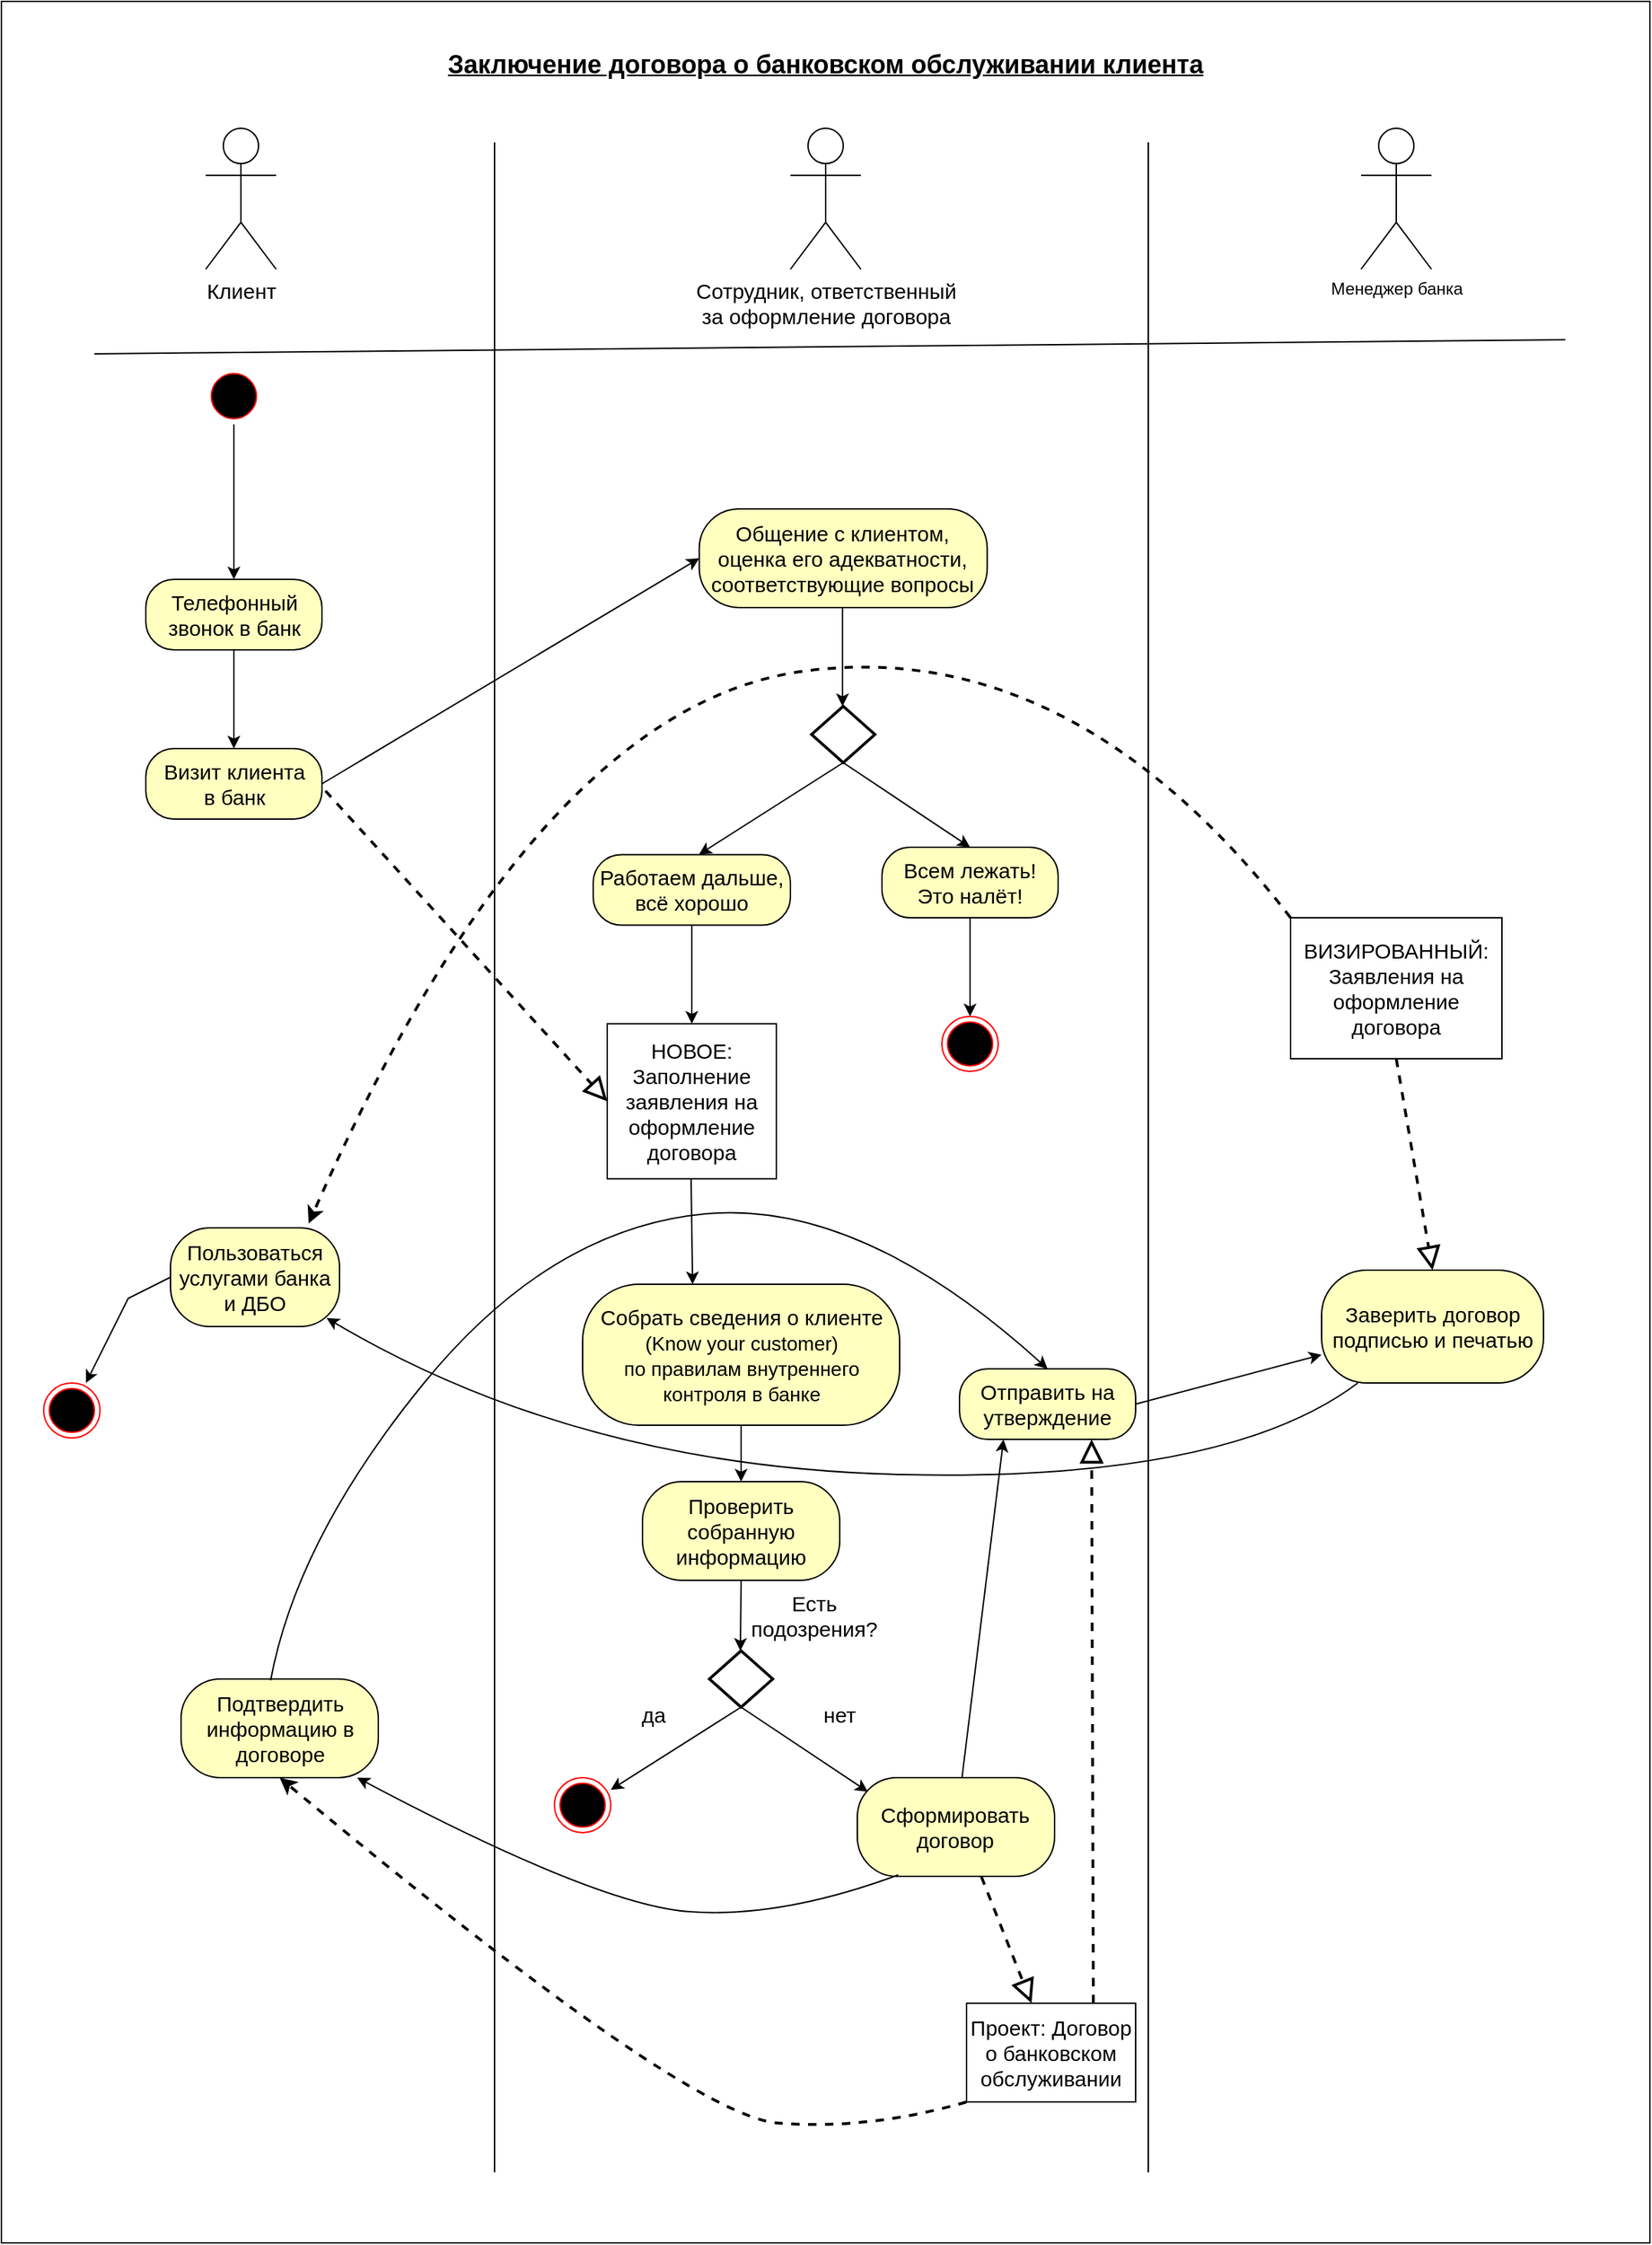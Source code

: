 <mxfile version="21.7.2" type="device">
  <diagram name="Страница — 1" id="ftlmEqtQ1bPmkgtfjlP5">
    <mxGraphModel dx="1977" dy="1668" grid="1" gridSize="10" guides="1" tooltips="1" connect="1" arrows="1" fold="1" page="1" pageScale="1" pageWidth="827" pageHeight="1169" math="0" shadow="0">
      <root>
        <mxCell id="0" />
        <mxCell id="1" parent="0" />
        <mxCell id="YdRSbALYKynTrTzePgQp-28" value="" style="rounded=0;whiteSpace=wrap;html=1;" parent="1" vertex="1">
          <mxGeometry x="-110" y="-180" width="1170" height="1590" as="geometry" />
        </mxCell>
        <mxCell id="dRvdo31Zzhb4LiU_Meu5-6" value="&lt;font style=&quot;font-size: 15px;&quot;&gt;Клиент&lt;/font&gt;" style="shape=umlActor;verticalLabelPosition=bottom;verticalAlign=top;html=1;outlineConnect=0;" parent="1" vertex="1">
          <mxGeometry x="35" y="-90" width="50" height="100" as="geometry" />
        </mxCell>
        <mxCell id="dRvdo31Zzhb4LiU_Meu5-7" value="&lt;font style=&quot;font-size: 15px;&quot;&gt;Сотрудник,&amp;nbsp;ответственный &lt;br&gt;за оформление договора&lt;/font&gt;" style="shape=umlActor;verticalLabelPosition=bottom;verticalAlign=top;html=1;outlineConnect=0;" parent="1" vertex="1">
          <mxGeometry x="450" y="-90" width="50" height="100" as="geometry" />
        </mxCell>
        <mxCell id="dRvdo31Zzhb4LiU_Meu5-8" value="Менеджер банка" style="shape=umlActor;verticalLabelPosition=bottom;verticalAlign=top;html=1;outlineConnect=0;" parent="1" vertex="1">
          <mxGeometry x="855" y="-90" width="50" height="100" as="geometry" />
        </mxCell>
        <mxCell id="mRTXcoQssGMNAOkWr5xy-7" value="" style="edgeStyle=orthogonalEdgeStyle;rounded=0;orthogonalLoop=1;jettySize=auto;html=1;" parent="1" source="dRvdo31Zzhb4LiU_Meu5-18" target="dRvdo31Zzhb4LiU_Meu5-29" edge="1">
          <mxGeometry relative="1" as="geometry" />
        </mxCell>
        <mxCell id="dRvdo31Zzhb4LiU_Meu5-18" value="&lt;div style=&quot;font-size: 15px;&quot;&gt;Телефонный звонок&amp;nbsp;&lt;span style=&quot;background-color: initial;&quot;&gt;в банк&lt;/span&gt;&lt;/div&gt;" style="rounded=1;whiteSpace=wrap;html=1;arcSize=40;fontColor=#000000;fillColor=#ffffc0;strokeColor=#000000;" parent="1" vertex="1">
          <mxGeometry x="-7.5" y="230" width="125" height="50" as="geometry" />
        </mxCell>
        <mxCell id="dRvdo31Zzhb4LiU_Meu5-21" value="&lt;font style=&quot;font-size: 15px;&quot;&gt;НОВОЕ: Заполнение заявления на оформление договора&lt;/font&gt;" style="html=1;whiteSpace=wrap;" parent="1" vertex="1">
          <mxGeometry x="319.99" y="545.2" width="120.01" height="110" as="geometry" />
        </mxCell>
        <mxCell id="dRvdo31Zzhb4LiU_Meu5-24" value="&lt;b&gt;Заключение договора о банковском обслуживании клиента&lt;/b&gt;" style="text;html=1;strokeColor=none;fillColor=none;align=center;verticalAlign=middle;whiteSpace=wrap;rounded=0;fontSize=18;fontStyle=4" parent="1" vertex="1">
          <mxGeometry x="200" y="-150" width="550" height="30" as="geometry" />
        </mxCell>
        <mxCell id="mRTXcoQssGMNAOkWr5xy-41" style="edgeStyle=orthogonalEdgeStyle;rounded=0;orthogonalLoop=1;jettySize=auto;html=1;" parent="1" source="dRvdo31Zzhb4LiU_Meu5-27" target="mRTXcoQssGMNAOkWr5xy-40" edge="1">
          <mxGeometry relative="1" as="geometry" />
        </mxCell>
        <mxCell id="dRvdo31Zzhb4LiU_Meu5-27" value="&lt;div style=&quot;font-size: 15px;&quot;&gt;Собрать сведения о клиенте&lt;br style=&quot;border-color: var(--border-color); font-size: 14px;&quot;&gt;&lt;span style=&quot;font-size: 14px;&quot;&gt;(Know your customer)&lt;/span&gt;&lt;br style=&quot;border-color: var(--border-color); font-size: 14px;&quot;&gt;&lt;span style=&quot;font-size: 14px;&quot;&gt;по правилам внутреннего&lt;/span&gt;&lt;br style=&quot;border-color: var(--border-color); font-size: 14px;&quot;&gt;&lt;span style=&quot;font-size: 14px;&quot;&gt;контроля в банке&lt;/span&gt;&lt;br&gt;&lt;/div&gt;" style="rounded=1;whiteSpace=wrap;html=1;arcSize=40;fontColor=#000000;fillColor=#ffffc0;strokeColor=#000000;" parent="1" vertex="1">
          <mxGeometry x="302.5" y="730" width="225.01" height="100" as="geometry" />
        </mxCell>
        <mxCell id="dRvdo31Zzhb4LiU_Meu5-29" value="&lt;div style=&quot;font-size: 15px;&quot;&gt;Визит клиента в&lt;span style=&quot;background-color: initial;&quot;&gt;&amp;nbsp;банк&lt;/span&gt;&lt;/div&gt;" style="rounded=1;whiteSpace=wrap;html=1;arcSize=40;fontColor=#000000;fillColor=#ffffc0;strokeColor=#000000;" parent="1" vertex="1">
          <mxGeometry x="-7.5" y="350" width="125" height="50" as="geometry" />
        </mxCell>
        <mxCell id="mRTXcoQssGMNAOkWr5xy-3" value="" style="endArrow=block;dashed=1;endFill=0;endSize=12;html=1;rounded=0;strokeWidth=2;entryX=0;entryY=0.5;entryDx=0;entryDy=0;" parent="1" target="dRvdo31Zzhb4LiU_Meu5-21" edge="1">
          <mxGeometry width="160" relative="1" as="geometry">
            <mxPoint x="120" y="380" as="sourcePoint" />
            <mxPoint x="370" y="374.47" as="targetPoint" />
          </mxGeometry>
        </mxCell>
        <mxCell id="mRTXcoQssGMNAOkWr5xy-4" value="&lt;div style=&quot;font-size: 15px;&quot;&gt;Общение с клиентом, оценка его адекватности, соответствующие вопросы&lt;/div&gt;" style="rounded=1;whiteSpace=wrap;html=1;arcSize=40;fontColor=#000000;fillColor=#ffffc0;strokeColor=#000000;" parent="1" vertex="1">
          <mxGeometry x="385.31" y="180" width="204.37" height="70" as="geometry" />
        </mxCell>
        <mxCell id="mRTXcoQssGMNAOkWr5xy-8" value="" style="endArrow=classic;html=1;rounded=0;endFill=1;strokeWidth=1;exitX=1;exitY=0.5;exitDx=0;exitDy=0;entryX=0;entryY=0.5;entryDx=0;entryDy=0;" parent="1" source="dRvdo31Zzhb4LiU_Meu5-29" target="mRTXcoQssGMNAOkWr5xy-4" edge="1">
          <mxGeometry width="50" height="50" relative="1" as="geometry">
            <mxPoint x="280" y="270" as="sourcePoint" />
            <mxPoint x="280" y="340" as="targetPoint" />
          </mxGeometry>
        </mxCell>
        <mxCell id="mRTXcoQssGMNAOkWr5xy-9" value="" style="endArrow=classic;html=1;rounded=0;endFill=1;strokeWidth=1;" parent="1" edge="1">
          <mxGeometry width="50" height="50" relative="1" as="geometry">
            <mxPoint x="486.97" y="250" as="sourcePoint" />
            <mxPoint x="486.97" y="320" as="targetPoint" />
          </mxGeometry>
        </mxCell>
        <mxCell id="mRTXcoQssGMNAOkWr5xy-14" value="" style="endArrow=classic;html=1;rounded=0;endFill=1;strokeWidth=1;exitX=0.5;exitY=1;exitDx=0;exitDy=0;exitPerimeter=0;" parent="1" source="mRTXcoQssGMNAOkWr5xy-31" edge="1">
          <mxGeometry width="50" height="50" relative="1" as="geometry">
            <mxPoint x="490.955" y="360.0" as="sourcePoint" />
            <mxPoint x="385.01" y="425.2" as="targetPoint" />
          </mxGeometry>
        </mxCell>
        <mxCell id="mRTXcoQssGMNAOkWr5xy-16" value="" style="endArrow=classic;html=1;rounded=0;endFill=1;strokeWidth=1;exitX=0.5;exitY=1;exitDx=0;exitDy=0;exitPerimeter=0;" parent="1" source="mRTXcoQssGMNAOkWr5xy-31" edge="1">
          <mxGeometry width="50" height="50" relative="1" as="geometry">
            <mxPoint x="482.5" y="360" as="sourcePoint" />
            <mxPoint x="577.5" y="420" as="targetPoint" />
          </mxGeometry>
        </mxCell>
        <mxCell id="mRTXcoQssGMNAOkWr5xy-19" style="edgeStyle=orthogonalEdgeStyle;rounded=0;orthogonalLoop=1;jettySize=auto;html=1;entryX=0.5;entryY=0;entryDx=0;entryDy=0;" parent="1" source="mRTXcoQssGMNAOkWr5xy-17" target="dRvdo31Zzhb4LiU_Meu5-21" edge="1">
          <mxGeometry relative="1" as="geometry" />
        </mxCell>
        <mxCell id="mRTXcoQssGMNAOkWr5xy-17" value="&lt;div style=&quot;font-size: 15px;&quot;&gt;&lt;font style=&quot;font-size: 15px;&quot;&gt;Работаем дальше,&lt;/font&gt;&lt;/div&gt;&lt;font style=&quot;font-size: 15px;&quot;&gt;всё хорошо&lt;/font&gt;" style="rounded=1;whiteSpace=wrap;html=1;arcSize=40;fontColor=#000000;fillColor=#ffffc0;strokeColor=#000000;" parent="1" vertex="1">
          <mxGeometry x="310" y="425.2" width="140" height="50" as="geometry" />
        </mxCell>
        <mxCell id="mRTXcoQssGMNAOkWr5xy-27" style="edgeStyle=orthogonalEdgeStyle;rounded=0;orthogonalLoop=1;jettySize=auto;html=1;" parent="1" source="mRTXcoQssGMNAOkWr5xy-20" target="mRTXcoQssGMNAOkWr5xy-21" edge="1">
          <mxGeometry relative="1" as="geometry" />
        </mxCell>
        <mxCell id="mRTXcoQssGMNAOkWr5xy-20" value="&lt;font style=&quot;font-size: 15px;&quot;&gt;Всем лежать!&lt;br&gt;Это налёт!&lt;br&gt;&lt;/font&gt;" style="rounded=1;whiteSpace=wrap;html=1;arcSize=40;fontColor=#000000;fillColor=#ffffc0;strokeColor=#000000;" parent="1" vertex="1">
          <mxGeometry x="514.99" y="420" width="125" height="50" as="geometry" />
        </mxCell>
        <mxCell id="mRTXcoQssGMNAOkWr5xy-21" value="" style="ellipse;html=1;shape=endState;fillColor=#000000;strokeColor=#ff0000;" parent="1" vertex="1">
          <mxGeometry x="557.49" y="540" width="40" height="39" as="geometry" />
        </mxCell>
        <mxCell id="mRTXcoQssGMNAOkWr5xy-28" style="edgeStyle=orthogonalEdgeStyle;rounded=0;orthogonalLoop=1;jettySize=auto;html=1;entryX=0.5;entryY=0;entryDx=0;entryDy=0;" parent="1" source="mRTXcoQssGMNAOkWr5xy-24" target="dRvdo31Zzhb4LiU_Meu5-18" edge="1">
          <mxGeometry relative="1" as="geometry" />
        </mxCell>
        <mxCell id="mRTXcoQssGMNAOkWr5xy-24" value="" style="ellipse;html=1;shape=startState;fillColor=#000000;strokeColor=#ff0000;" parent="1" vertex="1">
          <mxGeometry x="35" y="80" width="40" height="40" as="geometry" />
        </mxCell>
        <mxCell id="mRTXcoQssGMNAOkWr5xy-30" value="&lt;font style=&quot;font-size: 15px;&quot;&gt;ВИЗИРОВАННЫЙ: Заявления на оформление договора&lt;/font&gt;" style="html=1;whiteSpace=wrap;" parent="1" vertex="1">
          <mxGeometry x="805" y="470" width="150" height="100" as="geometry" />
        </mxCell>
        <mxCell id="mRTXcoQssGMNAOkWr5xy-31" value="" style="strokeWidth=2;html=1;shape=mxgraph.flowchart.decision;whiteSpace=wrap;" parent="1" vertex="1">
          <mxGeometry x="464.99" y="320" width="45" height="40" as="geometry" />
        </mxCell>
        <mxCell id="mRTXcoQssGMNAOkWr5xy-34" value="" style="endArrow=none;html=1;rounded=0;" parent="1" edge="1">
          <mxGeometry width="50" height="50" relative="1" as="geometry">
            <mxPoint x="240" y="1360" as="sourcePoint" />
            <mxPoint x="240" y="-80" as="targetPoint" />
          </mxGeometry>
        </mxCell>
        <mxCell id="mRTXcoQssGMNAOkWr5xy-35" value="" style="endArrow=none;html=1;rounded=0;" parent="1" edge="1">
          <mxGeometry width="50" height="50" relative="1" as="geometry">
            <mxPoint x="704" y="1360" as="sourcePoint" />
            <mxPoint x="704" y="-80" as="targetPoint" />
          </mxGeometry>
        </mxCell>
        <mxCell id="mRTXcoQssGMNAOkWr5xy-36" value="" style="endArrow=none;html=1;rounded=0;" parent="1" edge="1">
          <mxGeometry width="50" height="50" relative="1" as="geometry">
            <mxPoint x="-44" y="70" as="sourcePoint" />
            <mxPoint x="1000" y="60" as="targetPoint" />
          </mxGeometry>
        </mxCell>
        <mxCell id="mRTXcoQssGMNAOkWr5xy-38" value="" style="endArrow=classic;html=1;rounded=0;endFill=1;strokeWidth=1;entryX=0.347;entryY=0;entryDx=0;entryDy=0;entryPerimeter=0;" parent="1" target="dRvdo31Zzhb4LiU_Meu5-27" edge="1">
          <mxGeometry width="50" height="50" relative="1" as="geometry">
            <mxPoint x="379.49" y="655.2" as="sourcePoint" />
            <mxPoint x="379.49" y="725.2" as="targetPoint" />
          </mxGeometry>
        </mxCell>
        <mxCell id="mRTXcoQssGMNAOkWr5xy-40" value="&lt;font style=&quot;font-size: 15px;&quot;&gt;Проверить собранную информацию&lt;/font&gt;" style="rounded=1;whiteSpace=wrap;html=1;arcSize=40;fontColor=#000000;fillColor=#ffffc0;strokeColor=#000000;" parent="1" vertex="1">
          <mxGeometry x="345.01" y="870" width="140" height="70" as="geometry" />
        </mxCell>
        <mxCell id="mRTXcoQssGMNAOkWr5xy-42" value="" style="endArrow=classic;html=1;rounded=0;endFill=1;strokeWidth=1;exitX=0.5;exitY=1;exitDx=0;exitDy=0;" parent="1" source="mRTXcoQssGMNAOkWr5xy-40" edge="1">
          <mxGeometry width="50" height="50" relative="1" as="geometry">
            <mxPoint x="414.46" y="920" as="sourcePoint" />
            <mxPoint x="414.46" y="990" as="targetPoint" />
          </mxGeometry>
        </mxCell>
        <mxCell id="mRTXcoQssGMNAOkWr5xy-43" value="" style="endArrow=classic;html=1;rounded=0;endFill=1;strokeWidth=1;exitX=0.5;exitY=1;exitDx=0;exitDy=0;exitPerimeter=0;entryX=1;entryY=0.221;entryDx=0;entryDy=0;entryPerimeter=0;" parent="1" source="mRTXcoQssGMNAOkWr5xy-45" target="mRTXcoQssGMNAOkWr5xy-50" edge="1">
          <mxGeometry width="50" height="50" relative="1" as="geometry">
            <mxPoint x="418.445" y="1030" as="sourcePoint" />
            <mxPoint x="312.5" y="1095.2" as="targetPoint" />
          </mxGeometry>
        </mxCell>
        <mxCell id="mRTXcoQssGMNAOkWr5xy-44" value="" style="endArrow=classic;html=1;rounded=0;endFill=1;strokeWidth=1;exitX=0.5;exitY=1;exitDx=0;exitDy=0;exitPerimeter=0;" parent="1" source="mRTXcoQssGMNAOkWr5xy-45" edge="1">
          <mxGeometry width="50" height="50" relative="1" as="geometry">
            <mxPoint x="409.99" y="1030" as="sourcePoint" />
            <mxPoint x="504.99" y="1090" as="targetPoint" />
          </mxGeometry>
        </mxCell>
        <mxCell id="mRTXcoQssGMNAOkWr5xy-45" value="" style="strokeWidth=2;html=1;shape=mxgraph.flowchart.decision;whiteSpace=wrap;" parent="1" vertex="1">
          <mxGeometry x="392.48" y="990" width="45" height="40" as="geometry" />
        </mxCell>
        <mxCell id="mRTXcoQssGMNAOkWr5xy-46" value="&lt;font style=&quot;font-size: 15px;&quot;&gt;Есть подозрения?&lt;/font&gt;" style="text;html=1;strokeColor=none;fillColor=none;align=center;verticalAlign=middle;whiteSpace=wrap;rounded=0;" parent="1" vertex="1">
          <mxGeometry x="437.48" y="950" width="60" height="30" as="geometry" />
        </mxCell>
        <mxCell id="mRTXcoQssGMNAOkWr5xy-48" value="да" style="text;html=1;strokeColor=none;fillColor=none;align=center;verticalAlign=middle;whiteSpace=wrap;rounded=0;fontSize=15;" parent="1" vertex="1">
          <mxGeometry x="322.5" y="1020" width="60" height="30" as="geometry" />
        </mxCell>
        <mxCell id="mRTXcoQssGMNAOkWr5xy-49" value="нет" style="text;html=1;strokeColor=none;fillColor=none;align=center;verticalAlign=middle;whiteSpace=wrap;rounded=0;fontSize=15;" parent="1" vertex="1">
          <mxGeometry x="454.99" y="1020" width="60" height="30" as="geometry" />
        </mxCell>
        <mxCell id="mRTXcoQssGMNAOkWr5xy-50" value="" style="ellipse;html=1;shape=endState;fillColor=#000000;strokeColor=#ff0000;" parent="1" vertex="1">
          <mxGeometry x="282.5" y="1080" width="40" height="39" as="geometry" />
        </mxCell>
        <mxCell id="YdRSbALYKynTrTzePgQp-2" value="&lt;font style=&quot;font-size: 15px;&quot;&gt;Сформировать договор&lt;/font&gt;" style="rounded=1;whiteSpace=wrap;html=1;arcSize=40;fontColor=#000000;fillColor=#ffffc0;strokeColor=#000000;" parent="1" vertex="1">
          <mxGeometry x="497.48" y="1080" width="140" height="70" as="geometry" />
        </mxCell>
        <mxCell id="YdRSbALYKynTrTzePgQp-3" value="&lt;font style=&quot;font-size: 15px;&quot;&gt;Проект: Договор о банковском обслуживании&lt;/font&gt;" style="html=1;whiteSpace=wrap;" parent="1" vertex="1">
          <mxGeometry x="575" y="1240" width="120" height="70" as="geometry" />
        </mxCell>
        <mxCell id="YdRSbALYKynTrTzePgQp-4" value="" style="endArrow=block;dashed=1;endFill=0;endSize=12;html=1;rounded=0;strokeWidth=2;exitX=0.629;exitY=1.004;exitDx=0;exitDy=0;exitPerimeter=0;" parent="1" source="YdRSbALYKynTrTzePgQp-2" target="YdRSbALYKynTrTzePgQp-3" edge="1">
          <mxGeometry width="160" relative="1" as="geometry">
            <mxPoint x="602.8" y="1010" as="sourcePoint" />
            <mxPoint x="650.0" y="1230" as="targetPoint" />
          </mxGeometry>
        </mxCell>
        <mxCell id="YdRSbALYKynTrTzePgQp-6" value="" style="endArrow=classic;html=1;rounded=0;endFill=1;strokeWidth=1;entryX=0.25;entryY=1;entryDx=0;entryDy=0;" parent="1" source="YdRSbALYKynTrTzePgQp-2" target="YdRSbALYKynTrTzePgQp-7" edge="1">
          <mxGeometry width="50" height="50" relative="1" as="geometry">
            <mxPoint x="782.5" y="1030" as="sourcePoint" />
            <mxPoint x="822.5" y="1040" as="targetPoint" />
          </mxGeometry>
        </mxCell>
        <mxCell id="YdRSbALYKynTrTzePgQp-7" value="&lt;div style=&quot;font-size: 15px;&quot;&gt;Отправить на утверждение&lt;/div&gt;" style="rounded=1;whiteSpace=wrap;html=1;arcSize=40;fontColor=#000000;fillColor=#ffffc0;strokeColor=#000000;" parent="1" vertex="1">
          <mxGeometry x="570" y="790" width="125" height="50" as="geometry" />
        </mxCell>
        <mxCell id="YdRSbALYKynTrTzePgQp-8" value="" style="curved=1;endArrow=classic;html=1;rounded=0;exitX=0.207;exitY=0.986;exitDx=0;exitDy=0;exitPerimeter=0;" parent="1" source="YdRSbALYKynTrTzePgQp-2" edge="1">
          <mxGeometry width="50" height="50" relative="1" as="geometry">
            <mxPoint x="385.31" y="1150" as="sourcePoint" />
            <mxPoint x="142.5" y="1080" as="targetPoint" />
            <Array as="points">
              <mxPoint x="442.5" y="1180" />
              <mxPoint x="312.5" y="1170" />
            </Array>
          </mxGeometry>
        </mxCell>
        <mxCell id="YdRSbALYKynTrTzePgQp-10" value="&lt;font style=&quot;font-size: 15px;&quot;&gt;Подтвердить информацию в договоре&lt;/font&gt;" style="rounded=1;whiteSpace=wrap;html=1;arcSize=40;fontColor=#000000;fillColor=#ffffc0;strokeColor=#000000;" parent="1" vertex="1">
          <mxGeometry x="17.5" y="1010" width="140" height="70" as="geometry" />
        </mxCell>
        <mxCell id="YdRSbALYKynTrTzePgQp-13" value="" style="curved=1;endArrow=classic;html=1;rounded=0;dashed=1;strokeWidth=2;entryX=0.5;entryY=1;entryDx=0;entryDy=0;exitX=0;exitY=1;exitDx=0;exitDy=0;" parent="1" source="YdRSbALYKynTrTzePgQp-3" target="YdRSbALYKynTrTzePgQp-10" edge="1">
          <mxGeometry width="50" height="50" relative="1" as="geometry">
            <mxPoint x="590" y="1299" as="sourcePoint" />
            <mxPoint x="206.18" y="1230" as="targetPoint" />
            <Array as="points">
              <mxPoint x="506.18" y="1330" />
              <mxPoint x="376.18" y="1320" />
            </Array>
          </mxGeometry>
        </mxCell>
        <mxCell id="YdRSbALYKynTrTzePgQp-14" value="" style="endArrow=block;dashed=1;endFill=0;endSize=12;html=1;rounded=0;strokeWidth=2;entryX=0.75;entryY=1;entryDx=0;entryDy=0;exitX=0.75;exitY=0;exitDx=0;exitDy=0;" parent="1" source="YdRSbALYKynTrTzePgQp-3" target="YdRSbALYKynTrTzePgQp-7" edge="1">
          <mxGeometry width="160" relative="1" as="geometry">
            <mxPoint x="760" y="1230" as="sourcePoint" />
            <mxPoint x="824.0" y="1310" as="targetPoint" />
          </mxGeometry>
        </mxCell>
        <mxCell id="YdRSbALYKynTrTzePgQp-15" value="Заверить договор подписью и печатью" style="rounded=1;whiteSpace=wrap;html=1;arcSize=40;fontColor=#000000;fillColor=#ffffc0;strokeColor=#000000;fontSize=15;" parent="1" vertex="1">
          <mxGeometry x="827" y="720" width="157.5" height="80" as="geometry" />
        </mxCell>
        <mxCell id="YdRSbALYKynTrTzePgQp-16" value="" style="endArrow=classic;html=1;rounded=0;endFill=1;strokeWidth=1;exitX=1;exitY=0.5;exitDx=0;exitDy=0;entryX=0;entryY=0.75;entryDx=0;entryDy=0;" parent="1" source="YdRSbALYKynTrTzePgQp-7" target="YdRSbALYKynTrTzePgQp-15" edge="1">
          <mxGeometry width="50" height="50" relative="1" as="geometry">
            <mxPoint x="770" y="838" as="sourcePoint" />
            <mxPoint x="770" y="908" as="targetPoint" />
          </mxGeometry>
        </mxCell>
        <mxCell id="YdRSbALYKynTrTzePgQp-17" value="" style="endArrow=block;dashed=1;endFill=0;endSize=12;html=1;rounded=0;strokeWidth=2;exitX=0.5;exitY=1;exitDx=0;exitDy=0;entryX=0.5;entryY=0;entryDx=0;entryDy=0;" parent="1" source="mRTXcoQssGMNAOkWr5xy-30" target="YdRSbALYKynTrTzePgQp-15" edge="1">
          <mxGeometry width="160" relative="1" as="geometry">
            <mxPoint x="827" y="640" as="sourcePoint" />
            <mxPoint x="862" y="730" as="targetPoint" />
          </mxGeometry>
        </mxCell>
        <mxCell id="YdRSbALYKynTrTzePgQp-18" value="" style="curved=1;endArrow=classic;html=1;rounded=0;exitX=0;exitY=0;exitDx=0;exitDy=0;dashed=1;strokeWidth=2;entryX=0.817;entryY=-0.044;entryDx=0;entryDy=0;entryPerimeter=0;" parent="1" source="mRTXcoQssGMNAOkWr5xy-30" target="YdRSbALYKynTrTzePgQp-20" edge="1">
          <mxGeometry width="50" height="50" relative="1" as="geometry">
            <mxPoint x="753.5" y="699" as="sourcePoint" />
            <mxPoint x="130" y="710" as="targetPoint" />
            <Array as="points">
              <mxPoint x="650" y="270" />
              <mxPoint x="270" y="320" />
            </Array>
          </mxGeometry>
        </mxCell>
        <mxCell id="YdRSbALYKynTrTzePgQp-19" value="" style="curved=1;endArrow=classic;html=1;rounded=0;entryX=0.923;entryY=0.913;entryDx=0;entryDy=0;entryPerimeter=0;" parent="1" source="YdRSbALYKynTrTzePgQp-15" target="YdRSbALYKynTrTzePgQp-20" edge="1">
          <mxGeometry width="50" height="50" relative="1" as="geometry">
            <mxPoint x="838.49" y="819" as="sourcePoint" />
            <mxPoint x="140" y="770" as="targetPoint" />
            <Array as="points">
              <mxPoint x="760" y="870" />
              <mxPoint x="300" y="860" />
            </Array>
          </mxGeometry>
        </mxCell>
        <mxCell id="YdRSbALYKynTrTzePgQp-20" value="&lt;div style=&quot;font-size: 15px;&quot;&gt;Пользоваться услугами банка и ДБО&lt;/div&gt;" style="rounded=1;whiteSpace=wrap;html=1;arcSize=40;fontColor=#000000;fillColor=#ffffc0;strokeColor=#000000;" parent="1" vertex="1">
          <mxGeometry x="10" y="690" width="120" height="70" as="geometry" />
        </mxCell>
        <mxCell id="YdRSbALYKynTrTzePgQp-23" value="" style="curved=1;endArrow=classic;html=1;rounded=0;strokeWidth=1;exitX=0.454;exitY=0.014;exitDx=0;exitDy=0;exitPerimeter=0;entryX=0.5;entryY=0;entryDx=0;entryDy=0;" parent="1" source="YdRSbALYKynTrTzePgQp-10" target="YdRSbALYKynTrTzePgQp-7" edge="1">
          <mxGeometry width="50" height="50" relative="1" as="geometry">
            <mxPoint x="130" y="940" as="sourcePoint" />
            <mxPoint x="430" y="670" as="targetPoint" />
            <Array as="points">
              <mxPoint x="100" y="910" />
              <mxPoint x="280" y="690" />
              <mxPoint x="500" y="670" />
            </Array>
          </mxGeometry>
        </mxCell>
        <mxCell id="YdRSbALYKynTrTzePgQp-25" value="" style="ellipse;html=1;shape=endState;fillColor=#000000;strokeColor=#ff0000;" parent="1" vertex="1">
          <mxGeometry x="-80" y="800" width="40" height="39" as="geometry" />
        </mxCell>
        <mxCell id="YdRSbALYKynTrTzePgQp-26" value="" style="endArrow=classic;html=1;rounded=0;endFill=1;strokeWidth=1;exitX=0;exitY=0.5;exitDx=0;exitDy=0;" parent="1" source="YdRSbALYKynTrTzePgQp-20" edge="1">
          <mxGeometry width="50" height="50" relative="1" as="geometry">
            <mxPoint x="117.5" y="600" as="sourcePoint" />
            <mxPoint x="-50" y="800" as="targetPoint" />
            <Array as="points">
              <mxPoint x="-20" y="740" />
            </Array>
          </mxGeometry>
        </mxCell>
      </root>
    </mxGraphModel>
  </diagram>
</mxfile>
